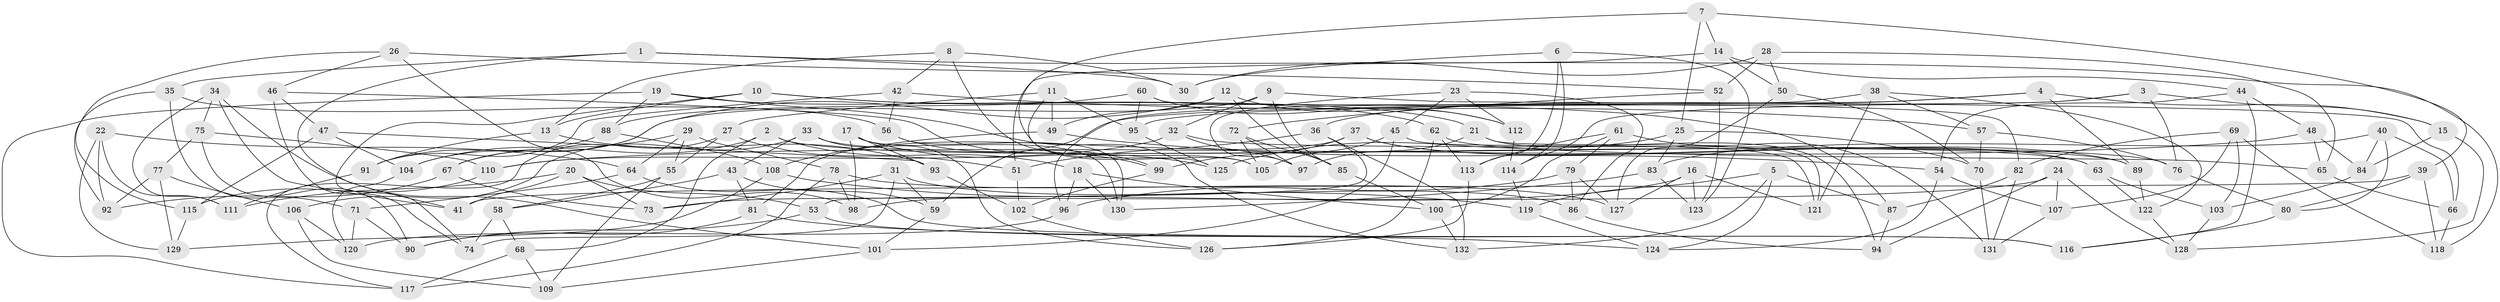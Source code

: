 // Generated by graph-tools (version 1.1) at 2025/03/03/09/25 03:03:09]
// undirected, 132 vertices, 264 edges
graph export_dot {
graph [start="1"]
  node [color=gray90,style=filled];
  1;
  2;
  3;
  4;
  5;
  6;
  7;
  8;
  9;
  10;
  11;
  12;
  13;
  14;
  15;
  16;
  17;
  18;
  19;
  20;
  21;
  22;
  23;
  24;
  25;
  26;
  27;
  28;
  29;
  30;
  31;
  32;
  33;
  34;
  35;
  36;
  37;
  38;
  39;
  40;
  41;
  42;
  43;
  44;
  45;
  46;
  47;
  48;
  49;
  50;
  51;
  52;
  53;
  54;
  55;
  56;
  57;
  58;
  59;
  60;
  61;
  62;
  63;
  64;
  65;
  66;
  67;
  68;
  69;
  70;
  71;
  72;
  73;
  74;
  75;
  76;
  77;
  78;
  79;
  80;
  81;
  82;
  83;
  84;
  85;
  86;
  87;
  88;
  89;
  90;
  91;
  92;
  93;
  94;
  95;
  96;
  97;
  98;
  99;
  100;
  101;
  102;
  103;
  104;
  105;
  106;
  107;
  108;
  109;
  110;
  111;
  112;
  113;
  114;
  115;
  116;
  117;
  118;
  119;
  120;
  121;
  122;
  123;
  124;
  125;
  126;
  127;
  128;
  129;
  130;
  131;
  132;
  1 -- 30;
  1 -- 118;
  1 -- 41;
  1 -- 35;
  2 -- 67;
  2 -- 68;
  2 -- 18;
  2 -- 63;
  3 -- 15;
  3 -- 95;
  3 -- 114;
  3 -- 76;
  4 -- 15;
  4 -- 36;
  4 -- 89;
  4 -- 59;
  5 -- 132;
  5 -- 87;
  5 -- 119;
  5 -- 124;
  6 -- 123;
  6 -- 30;
  6 -- 114;
  6 -- 113;
  7 -- 105;
  7 -- 14;
  7 -- 25;
  7 -- 39;
  8 -- 13;
  8 -- 105;
  8 -- 42;
  8 -- 30;
  9 -- 66;
  9 -- 104;
  9 -- 85;
  9 -- 32;
  10 -- 87;
  10 -- 74;
  10 -- 21;
  10 -- 13;
  11 -- 95;
  11 -- 125;
  11 -- 27;
  11 -- 49;
  12 -- 67;
  12 -- 85;
  12 -- 49;
  12 -- 112;
  13 -- 91;
  13 -- 93;
  14 -- 50;
  14 -- 44;
  14 -- 51;
  15 -- 128;
  15 -- 84;
  16 -- 123;
  16 -- 127;
  16 -- 98;
  16 -- 121;
  17 -- 130;
  17 -- 125;
  17 -- 98;
  17 -- 93;
  18 -- 100;
  18 -- 96;
  18 -- 130;
  19 -- 62;
  19 -- 117;
  19 -- 88;
  19 -- 132;
  20 -- 73;
  20 -- 53;
  20 -- 41;
  20 -- 111;
  21 -- 94;
  21 -- 97;
  21 -- 121;
  22 -- 129;
  22 -- 64;
  22 -- 92;
  22 -- 111;
  23 -- 112;
  23 -- 86;
  23 -- 97;
  23 -- 45;
  24 -- 128;
  24 -- 94;
  24 -- 73;
  24 -- 107;
  25 -- 70;
  25 -- 125;
  25 -- 83;
  26 -- 115;
  26 -- 98;
  26 -- 52;
  26 -- 46;
  27 -- 117;
  27 -- 51;
  27 -- 55;
  28 -- 52;
  28 -- 30;
  28 -- 50;
  28 -- 65;
  29 -- 64;
  29 -- 104;
  29 -- 78;
  29 -- 55;
  31 -- 59;
  31 -- 74;
  31 -- 73;
  31 -- 86;
  32 -- 76;
  32 -- 110;
  32 -- 97;
  33 -- 106;
  33 -- 126;
  33 -- 89;
  33 -- 43;
  34 -- 111;
  34 -- 101;
  34 -- 41;
  34 -- 75;
  35 -- 71;
  35 -- 92;
  35 -- 56;
  36 -- 132;
  36 -- 53;
  36 -- 51;
  37 -- 89;
  37 -- 99;
  37 -- 81;
  37 -- 63;
  38 -- 96;
  38 -- 122;
  38 -- 121;
  38 -- 57;
  39 -- 41;
  39 -- 118;
  39 -- 80;
  40 -- 80;
  40 -- 66;
  40 -- 83;
  40 -- 84;
  42 -- 57;
  42 -- 56;
  42 -- 91;
  43 -- 59;
  43 -- 58;
  43 -- 81;
  44 -- 116;
  44 -- 48;
  44 -- 54;
  45 -- 105;
  45 -- 101;
  45 -- 121;
  46 -- 74;
  46 -- 47;
  46 -- 99;
  47 -- 93;
  47 -- 104;
  47 -- 115;
  48 -- 84;
  48 -- 110;
  48 -- 65;
  49 -- 54;
  49 -- 108;
  50 -- 70;
  50 -- 127;
  51 -- 102;
  52 -- 72;
  52 -- 123;
  53 -- 116;
  53 -- 90;
  54 -- 107;
  54 -- 124;
  55 -- 58;
  55 -- 109;
  56 -- 99;
  56 -- 130;
  57 -- 70;
  57 -- 76;
  58 -- 68;
  58 -- 74;
  59 -- 101;
  60 -- 112;
  60 -- 95;
  60 -- 82;
  60 -- 88;
  61 -- 79;
  61 -- 113;
  61 -- 100;
  61 -- 131;
  62 -- 126;
  62 -- 113;
  62 -- 65;
  63 -- 103;
  63 -- 122;
  64 -- 116;
  64 -- 71;
  65 -- 66;
  66 -- 118;
  67 -- 73;
  67 -- 92;
  68 -- 109;
  68 -- 117;
  69 -- 103;
  69 -- 118;
  69 -- 82;
  69 -- 107;
  70 -- 131;
  71 -- 120;
  71 -- 90;
  72 -- 85;
  72 -- 97;
  72 -- 105;
  75 -- 110;
  75 -- 77;
  75 -- 90;
  76 -- 80;
  77 -- 106;
  77 -- 92;
  77 -- 129;
  78 -- 98;
  78 -- 117;
  78 -- 127;
  79 -- 86;
  79 -- 96;
  79 -- 127;
  80 -- 116;
  81 -- 90;
  81 -- 124;
  82 -- 87;
  82 -- 131;
  83 -- 130;
  83 -- 123;
  84 -- 103;
  85 -- 100;
  86 -- 94;
  87 -- 94;
  88 -- 108;
  88 -- 91;
  89 -- 122;
  91 -- 111;
  93 -- 102;
  95 -- 125;
  96 -- 120;
  99 -- 102;
  100 -- 132;
  101 -- 109;
  102 -- 126;
  103 -- 128;
  104 -- 120;
  106 -- 120;
  106 -- 109;
  107 -- 131;
  108 -- 119;
  108 -- 129;
  110 -- 115;
  112 -- 114;
  113 -- 126;
  114 -- 119;
  115 -- 129;
  119 -- 124;
  122 -- 128;
}
